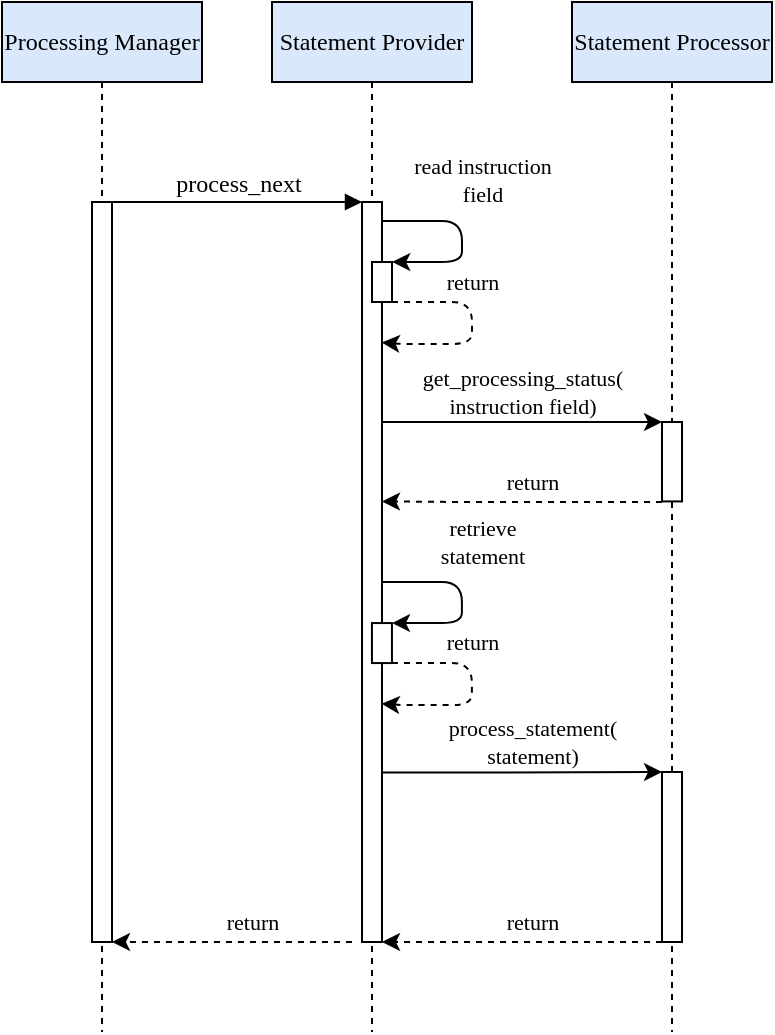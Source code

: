 <mxfile version="12.7.2" type="device"><diagram name="Page-1" id="13e1069c-82ec-6db2-03f1-153e76fe0fe0"><mxGraphModel dx="2370" dy="1272" grid="1" gridSize="5" guides="1" tooltips="1" connect="1" arrows="1" fold="1" page="1" pageScale="1" pageWidth="827" pageHeight="583" background="#ffffff" math="0" shadow="0"><root><mxCell id="0"/><mxCell id="1" parent="0"/><mxCell id="7baba1c4bc27f4b0-2" value="Statement Processor" style="shape=umlLifeline;perimeter=lifelinePerimeter;whiteSpace=wrap;html=1;container=1;collapsible=0;recursiveResize=0;outlineConnect=0;rounded=0;shadow=0;comic=0;labelBackgroundColor=none;strokeWidth=1;fontFamily=Verdana;fontSize=12;align=center;fillColor=#dae8fc;strokeColor=#000000;" parent="1" vertex="1"><mxGeometry x="485" y="30" width="100" height="515" as="geometry"/></mxCell><mxCell id="DIg9ApGONL7yON4MQCzt-9" value="" style="html=1;points=[];perimeter=orthogonalPerimeter;rounded=0;shadow=0;comic=0;labelBackgroundColor=none;strokeWidth=1;fontFamily=Verdana;fontSize=12;align=center;" parent="7baba1c4bc27f4b0-2" vertex="1"><mxGeometry x="45" y="210" width="10" height="39.71" as="geometry"/></mxCell><mxCell id="7baba1c4bc27f4b0-8" value="Statement Provider" style="shape=umlLifeline;perimeter=lifelinePerimeter;whiteSpace=wrap;html=1;container=1;collapsible=0;recursiveResize=0;outlineConnect=0;rounded=0;shadow=0;comic=0;labelBackgroundColor=none;strokeWidth=1;fontFamily=Verdana;fontSize=12;align=center;fillColor=#dae8fc;strokeColor=#000000;" parent="1" vertex="1"><mxGeometry x="335" y="30" width="100" height="515" as="geometry"/></mxCell><mxCell id="7baba1c4bc27f4b0-9" value="" style="html=1;points=[];perimeter=orthogonalPerimeter;rounded=0;shadow=0;comic=0;labelBackgroundColor=none;strokeWidth=1;fontFamily=Verdana;fontSize=12;align=center;" parent="7baba1c4bc27f4b0-8" vertex="1"><mxGeometry x="45" y="100" width="10" height="370" as="geometry"/></mxCell><mxCell id="aw-qnOSMp_klIOj8ewdW-7" value="" style="html=1;points=[];perimeter=orthogonalPerimeter;rounded=0;shadow=0;comic=0;labelBackgroundColor=none;strokeWidth=1;fontFamily=Verdana;fontSize=12;align=center;" vertex="1" parent="7baba1c4bc27f4b0-8"><mxGeometry x="50" y="130" width="10" height="20" as="geometry"/></mxCell><mxCell id="DIg9ApGONL7yON4MQCzt-1" value="process_next" style="html=1;verticalAlign=bottom;endArrow=block;labelBackgroundColor=none;fontFamily=Verdana;fontSize=12;edgeStyle=elbowEdgeStyle;elbow=vertical;" parent="1" edge="1"><mxGeometry relative="1" as="geometry"><mxPoint x="255" y="130" as="sourcePoint"/><mxPoint x="380" y="130" as="targetPoint"/><Array as="points"><mxPoint x="335" y="130"/><mxPoint x="325" y="150"/><mxPoint x="305" y="150"/></Array></mxGeometry></mxCell><mxCell id="aw-qnOSMp_klIOj8ewdW-3" value="Processing Manager" style="shape=umlLifeline;perimeter=lifelinePerimeter;whiteSpace=wrap;html=1;container=1;collapsible=0;recursiveResize=0;outlineConnect=0;rounded=0;shadow=0;comic=0;labelBackgroundColor=none;strokeWidth=1;fontFamily=Verdana;fontSize=12;align=center;fillColor=#dae8fc;strokeColor=#000000;" vertex="1" parent="1"><mxGeometry x="200" y="30" width="100" height="515" as="geometry"/></mxCell><mxCell id="aw-qnOSMp_klIOj8ewdW-4" value="" style="html=1;points=[];perimeter=orthogonalPerimeter;rounded=0;shadow=0;comic=0;labelBackgroundColor=none;strokeWidth=1;fontFamily=Verdana;fontSize=12;align=center;" vertex="1" parent="aw-qnOSMp_klIOj8ewdW-3"><mxGeometry x="45" y="100" width="10" height="370" as="geometry"/></mxCell><mxCell id="aw-qnOSMp_klIOj8ewdW-6" value="read instruction &lt;br&gt;field" style="edgeStyle=orthogonalEdgeStyle;rounded=1;orthogonalLoop=1;jettySize=auto;html=1;fontFamily=Verdana;entryX=1.005;entryY=0.016;entryDx=0;entryDy=0;entryPerimeter=0;" edge="1" parent="1" target="aw-qnOSMp_klIOj8ewdW-7"><mxGeometry x="-0.164" y="22" relative="1" as="geometry"><mxPoint x="395" y="170.47" as="targetPoint"/><Array as="points"><mxPoint x="430" y="140"/><mxPoint x="430" y="160"/><mxPoint x="395" y="160"/></Array><mxPoint x="-12" y="-20" as="offset"/><mxPoint x="390" y="139.47" as="sourcePoint"/></mxGeometry></mxCell><mxCell id="aw-qnOSMp_klIOj8ewdW-11" value="get_processing_status(&lt;br&gt;instruction field)" style="edgeStyle=orthogonalEdgeStyle;rounded=1;orthogonalLoop=1;jettySize=auto;html=1;fontFamily=Verdana;" edge="1" parent="1"><mxGeometry y="15" relative="1" as="geometry"><mxPoint x="530" y="240" as="targetPoint"/><Array as="points"><mxPoint x="435" y="240.01"/><mxPoint x="435" y="240.01"/></Array><mxPoint as="offset"/><mxPoint x="390" y="240.01" as="sourcePoint"/></mxGeometry></mxCell><mxCell id="aw-qnOSMp_klIOj8ewdW-12" value="return" style="edgeStyle=orthogonalEdgeStyle;rounded=1;orthogonalLoop=1;jettySize=auto;html=1;dashed=1;fontFamily=Verdana;fontColor=#000000;" edge="1" parent="1"><mxGeometry x="0.5" y="-41" relative="1" as="geometry"><mxPoint x="390" y="279.71" as="targetPoint"/><Array as="points"><mxPoint x="429.98" y="279.71"/><mxPoint x="429.98" y="279.71"/></Array><mxPoint x="530" y="280" as="sourcePoint"/><mxPoint x="40" y="31" as="offset"/></mxGeometry></mxCell><mxCell id="aw-qnOSMp_klIOj8ewdW-19" value="" style="html=1;points=[];perimeter=orthogonalPerimeter;rounded=0;shadow=0;comic=0;labelBackgroundColor=none;strokeWidth=1;fontFamily=Verdana;fontSize=12;align=center;" vertex="1" parent="1"><mxGeometry x="530" y="415" width="10" height="85" as="geometry"/></mxCell><mxCell id="aw-qnOSMp_klIOj8ewdW-20" value="process_statement(&lt;br&gt;statement)" style="edgeStyle=orthogonalEdgeStyle;rounded=1;orthogonalLoop=1;jettySize=auto;html=1;fontFamily=Verdana;" edge="1" parent="1"><mxGeometry x="0.072" y="15" relative="1" as="geometry"><mxPoint x="530" y="415" as="targetPoint"/><Array as="points"><mxPoint x="435" y="415.3"/><mxPoint x="435" y="415.3"/></Array><mxPoint as="offset"/><mxPoint x="390" y="415.3" as="sourcePoint"/></mxGeometry></mxCell><mxCell id="aw-qnOSMp_klIOj8ewdW-21" value="return" style="edgeStyle=orthogonalEdgeStyle;rounded=1;orthogonalLoop=1;jettySize=auto;html=1;dashed=1;fontFamily=Verdana;fontColor=#000000;" edge="1" parent="1"><mxGeometry x="0.5" y="-41" relative="1" as="geometry"><mxPoint x="390" y="500.0" as="targetPoint"/><Array as="points"><mxPoint x="429.98" y="500"/><mxPoint x="429.98" y="500"/></Array><mxPoint x="530" y="500" as="sourcePoint"/><mxPoint x="40" y="31" as="offset"/></mxGeometry></mxCell><mxCell id="aw-qnOSMp_klIOj8ewdW-23" value="return" style="edgeStyle=orthogonalEdgeStyle;rounded=1;orthogonalLoop=1;jettySize=auto;html=1;dashed=1;fontFamily=Verdana;fontColor=#000000;" edge="1" parent="1"><mxGeometry x="0.5" y="-41" relative="1" as="geometry"><mxPoint x="255" y="500" as="targetPoint"/><Array as="points"><mxPoint x="254.98" y="500"/><mxPoint x="254.98" y="500"/></Array><mxPoint x="374.98" y="500.0" as="sourcePoint"/><mxPoint x="40" y="31" as="offset"/></mxGeometry></mxCell><mxCell id="aw-qnOSMp_klIOj8ewdW-24" value="return" style="edgeStyle=orthogonalEdgeStyle;rounded=1;orthogonalLoop=1;jettySize=auto;html=1;fontFamily=Verdana;entryX=0.981;entryY=0.19;entryDx=0;entryDy=0;entryPerimeter=0;dashed=1;" edge="1" parent="1" target="7baba1c4bc27f4b0-9"><mxGeometry x="-0.165" y="15" relative="1" as="geometry"><mxPoint x="400.05" y="200.85" as="targetPoint"/><Array as="points"><mxPoint x="435" y="180"/><mxPoint x="435" y="201"/><mxPoint x="400" y="201"/></Array><mxPoint x="-15" y="-15" as="offset"/><mxPoint x="395" y="180.0" as="sourcePoint"/></mxGeometry></mxCell><mxCell id="aw-qnOSMp_klIOj8ewdW-28" value="" style="html=1;points=[];perimeter=orthogonalPerimeter;rounded=0;shadow=0;comic=0;labelBackgroundColor=none;strokeWidth=1;fontFamily=Verdana;fontSize=12;align=center;" vertex="1" parent="1"><mxGeometry x="384.97" y="340.53" width="10" height="20" as="geometry"/></mxCell><mxCell id="aw-qnOSMp_klIOj8ewdW-29" value="retrieve&lt;br&gt;statement" style="edgeStyle=orthogonalEdgeStyle;rounded=1;orthogonalLoop=1;jettySize=auto;html=1;fontFamily=Verdana;entryX=1.005;entryY=0.016;entryDx=0;entryDy=0;entryPerimeter=0;" edge="1" parent="1" target="aw-qnOSMp_klIOj8ewdW-28"><mxGeometry x="-0.164" y="22" relative="1" as="geometry"><mxPoint x="394.97" y="351" as="targetPoint"/><Array as="points"><mxPoint x="429.97" y="320.53"/><mxPoint x="429.97" y="340.53"/><mxPoint x="394.97" y="340.53"/></Array><mxPoint x="-12" y="-20" as="offset"/><mxPoint x="389.97" y="320" as="sourcePoint"/></mxGeometry></mxCell><mxCell id="aw-qnOSMp_klIOj8ewdW-30" value="return" style="edgeStyle=orthogonalEdgeStyle;rounded=1;orthogonalLoop=1;jettySize=auto;html=1;fontFamily=Verdana;entryX=0.981;entryY=0.19;entryDx=0;entryDy=0;entryPerimeter=0;dashed=1;" edge="1" parent="1"><mxGeometry x="-0.165" y="15" relative="1" as="geometry"><mxPoint x="389.78" y="380.83" as="targetPoint"/><Array as="points"><mxPoint x="434.97" y="360.53"/><mxPoint x="434.97" y="381.53"/><mxPoint x="399.97" y="381.53"/></Array><mxPoint x="-15" y="-15" as="offset"/><mxPoint x="394.97" y="360.53" as="sourcePoint"/></mxGeometry></mxCell></root></mxGraphModel></diagram></mxfile>